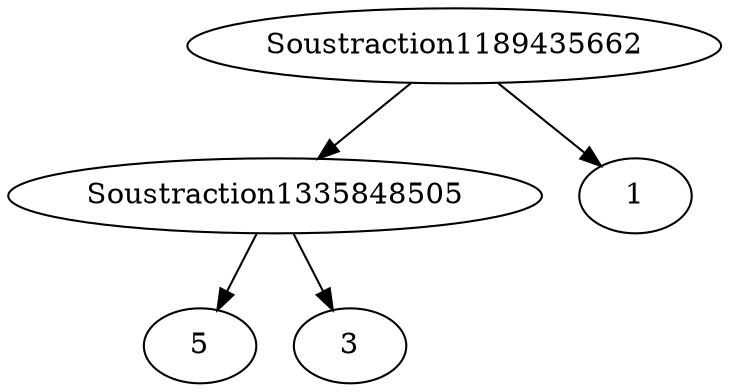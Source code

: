 digraph { 
Soustraction1335848505->5
Soustraction1335848505->3
Soustraction1189435662->Soustraction1335848505
Soustraction1189435662->1
}